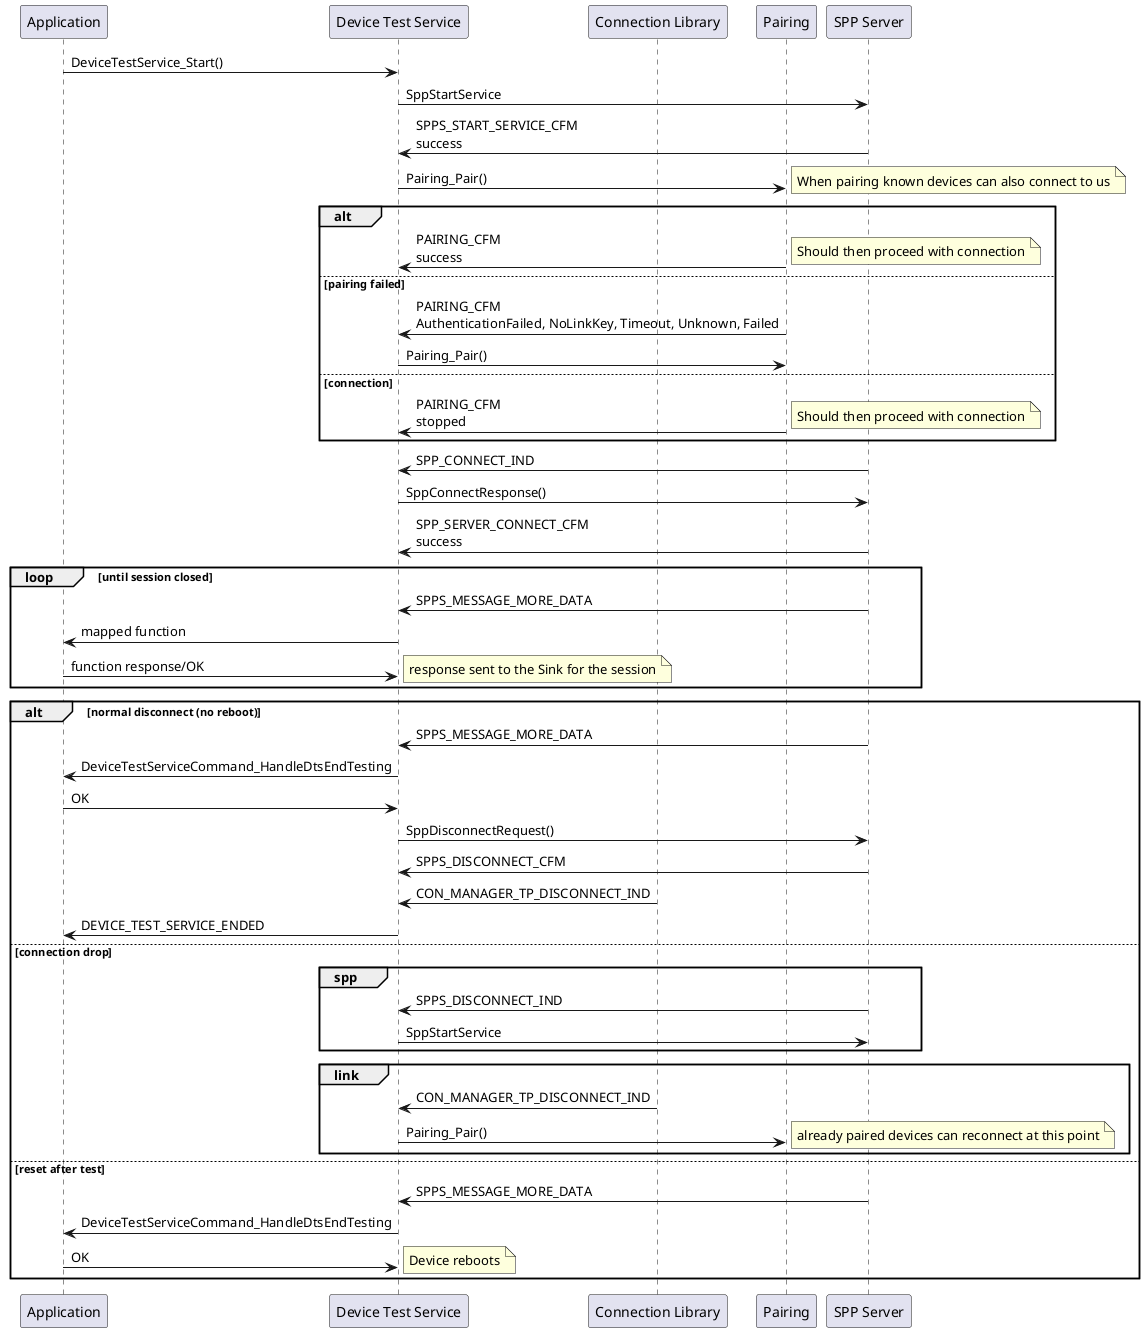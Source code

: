 @startuml


participant "Application" as app
participant "Device Test Service" as dts
participant "Connection Library" as conn
participant "Pairing" as pairing
participant "SPP Server" as spps

app -> dts : DeviceTestService_Start()
dts -> spps : SppStartService
dts <- spps : SPPS_START_SERVICE_CFM\nsuccess
dts -> pairing : Pairing_Pair()
note right: When pairing known devices can also connect to us
alt
dts <- pairing : PAIRING_CFM\nsuccess
note right : Should then proceed with connection
else pairing failed
dts <- pairing : PAIRING_CFM\nAuthenticationFailed, NoLinkKey, Timeout, Unknown, Failed
dts -> pairing : Pairing_Pair()
else connection
dts <- pairing  : PAIRING_CFM\nstopped
note right : Should then proceed with connection
end

dts <- spps : SPP_CONNECT_IND
dts -> spps : SppConnectResponse()

dts <- spps : SPP_SERVER_CONNECT_CFM\nsuccess

loop until session closed
dts <- spps : SPPS_MESSAGE_MORE_DATA
app <- dts  : mapped function
app -> dts  : function response/OK
note right : response sent to the Sink for the session
end

alt normal disconnect (no reboot)
dts <- spps : SPPS_MESSAGE_MORE_DATA
app <- dts  : DeviceTestServiceCommand_HandleDtsEndTesting
app -> dts  : OK
dts -> spps : SppDisconnectRequest()
dts <- spps : SPPS_DISCONNECT_CFM
dts <- conn : CON_MANAGER_TP_DISCONNECT_IND
app <- dts  : DEVICE_TEST_SERVICE_ENDED

else connection drop
group spp
    dts <- spps : SPPS_DISCONNECT_IND
    dts -> spps : SppStartService
end
group link
    dts <- conn : CON_MANAGER_TP_DISCONNECT_IND
    dts -> pairing : Pairing_Pair()
    note right : already paired devices can reconnect at this point
end

else reset after test
dts <- spps : SPPS_MESSAGE_MORE_DATA
app <- dts  : DeviceTestServiceCommand_HandleDtsEndTesting
app -> dts  : OK
note right : Device reboots
end

@enduml
